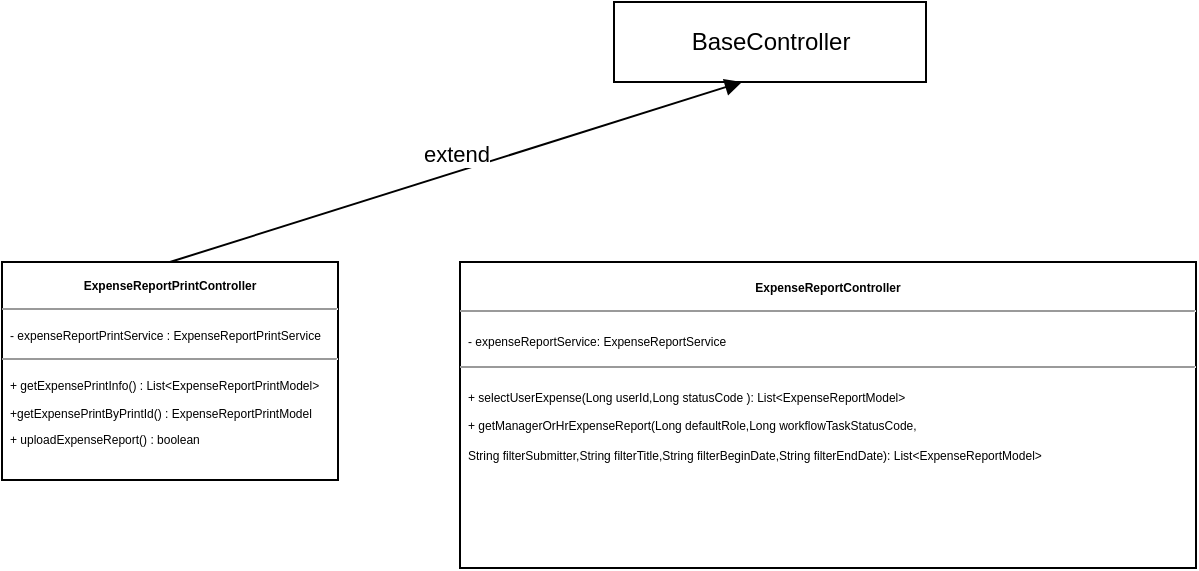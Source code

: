 <mxfile version="13.6.2" type="github">
  <diagram id="C5RBs43oDa-KdzZeNtuy" name="Page-1">
    <mxGraphModel dx="675" dy="369" grid="1" gridSize="11" guides="1" tooltips="1" connect="1" arrows="1" fold="1" page="1" pageScale="1" pageWidth="827" pageHeight="1169" math="0" shadow="0">
      <root>
        <mxCell id="WIyWlLk6GJQsqaUBKTNV-0" />
        <mxCell id="WIyWlLk6GJQsqaUBKTNV-1" parent="WIyWlLk6GJQsqaUBKTNV-0" />
        <mxCell id="UurVGGhAO9OJB1mra-fe-9" value="&lt;p style=&quot;margin: 0px ; margin-top: 4px ; text-align: center&quot;&gt;&lt;font style=&quot;font-size: 6px&quot;&gt;&lt;b&gt;ExpenseReportController&lt;/b&gt;&lt;br&gt;&lt;/font&gt;&lt;/p&gt;&lt;hr size=&quot;1&quot;&gt;&lt;p style=&quot;margin: 0px ; margin-left: 4px&quot;&gt;&lt;font style=&quot;font-size: 6px&quot;&gt;- expenseReportService: ExpenseReportService &lt;/font&gt;&lt;/p&gt;&lt;hr size=&quot;1&quot;&gt;&lt;p style=&quot;margin: 0px ; margin-left: 4px&quot;&gt;&lt;font style=&quot;font-size: 6px&quot;&gt;+ selectUserExpense(Long userId,Long statusCode ): List&amp;lt;ExpenseReportModel&amp;gt;&lt;/font&gt;&lt;/p&gt;&lt;p style=&quot;margin: 0px ; margin-left: 4px&quot;&gt;&lt;font style=&quot;font-size: 6px&quot;&gt;+ getManagerOrHrExpenseReport(Long defaultRole,Long workflowTaskStatusCode,&lt;/font&gt;&lt;/p&gt;&lt;p style=&quot;margin: 0px ; margin-left: 4px&quot;&gt;&lt;font style=&quot;font-size: 6px&quot;&gt;String filterSubmitter,String filterTitle,String filterBeginDate,String filterEndDate): List&amp;lt;ExpenseReportModel&amp;gt;&lt;/font&gt;&lt;br&gt;&lt;/p&gt;" style="verticalAlign=top;align=left;overflow=fill;fontSize=12;fontFamily=Helvetica;html=1;" vertex="1" parent="WIyWlLk6GJQsqaUBKTNV-1">
          <mxGeometry x="259" y="210" width="368" height="153" as="geometry" />
        </mxCell>
        <mxCell id="UurVGGhAO9OJB1mra-fe-12" value="BaseController" style="html=1;" vertex="1" parent="WIyWlLk6GJQsqaUBKTNV-1">
          <mxGeometry x="336" y="80" width="156" height="40" as="geometry" />
        </mxCell>
        <mxCell id="UurVGGhAO9OJB1mra-fe-13" value="&lt;p style=&quot;margin: 4px 0px 0px ; text-align: center ; font-size: 11px&quot;&gt;&lt;font style=&quot;font-size: 6px&quot;&gt;&lt;b&gt;ExpenseReportPrintController&lt;/b&gt;&lt;br&gt;&lt;/font&gt;&lt;/p&gt;&lt;hr style=&quot;font-size: 11px&quot; size=&quot;1&quot;&gt;&lt;p style=&quot;margin: 0px 0px 0px 4px ; font-size: 11px&quot;&gt;&lt;font style=&quot;font-size: 6px&quot;&gt;- expenseReportPrintService : ExpenseReportPrintService&lt;br&gt;&lt;/font&gt;&lt;/p&gt;&lt;hr style=&quot;font-size: 11px&quot; size=&quot;1&quot;&gt;&lt;p style=&quot;margin: 0px 0px 0px 4px ; font-size: 11px&quot;&gt;&lt;font style=&quot;font-size: 6px&quot;&gt;+ getExpensePrintInfo() : List&amp;lt;ExpenseReportPrintModel&amp;gt;&lt;br&gt;&lt;/font&gt;&lt;/p&gt;&lt;p style=&quot;margin: 0px 0px 0px 4px ; font-size: 11px&quot;&gt;&lt;font style=&quot;font-size: 6px&quot;&gt;+getExpensePrintByPrintId() : ExpenseReportPrintModel&lt;br&gt;+ uploadExpenseReport() : boolean&lt;br&gt;&lt;/font&gt;&lt;/p&gt;" style="verticalAlign=top;align=left;overflow=fill;fontSize=12;fontFamily=Helvetica;html=1;" vertex="1" parent="WIyWlLk6GJQsqaUBKTNV-1">
          <mxGeometry x="30" y="210" width="168" height="109" as="geometry" />
        </mxCell>
        <mxCell id="UurVGGhAO9OJB1mra-fe-17" value="extend" style="html=1;verticalAlign=bottom;endArrow=block;exitX=0.5;exitY=0;exitDx=0;exitDy=0;entryX=0.41;entryY=1;entryDx=0;entryDy=0;entryPerimeter=0;" edge="1" parent="WIyWlLk6GJQsqaUBKTNV-1" source="UurVGGhAO9OJB1mra-fe-13" target="UurVGGhAO9OJB1mra-fe-12">
          <mxGeometry width="80" relative="1" as="geometry">
            <mxPoint x="300" y="490" as="sourcePoint" />
            <mxPoint x="380" y="490" as="targetPoint" />
          </mxGeometry>
        </mxCell>
      </root>
    </mxGraphModel>
  </diagram>
</mxfile>
